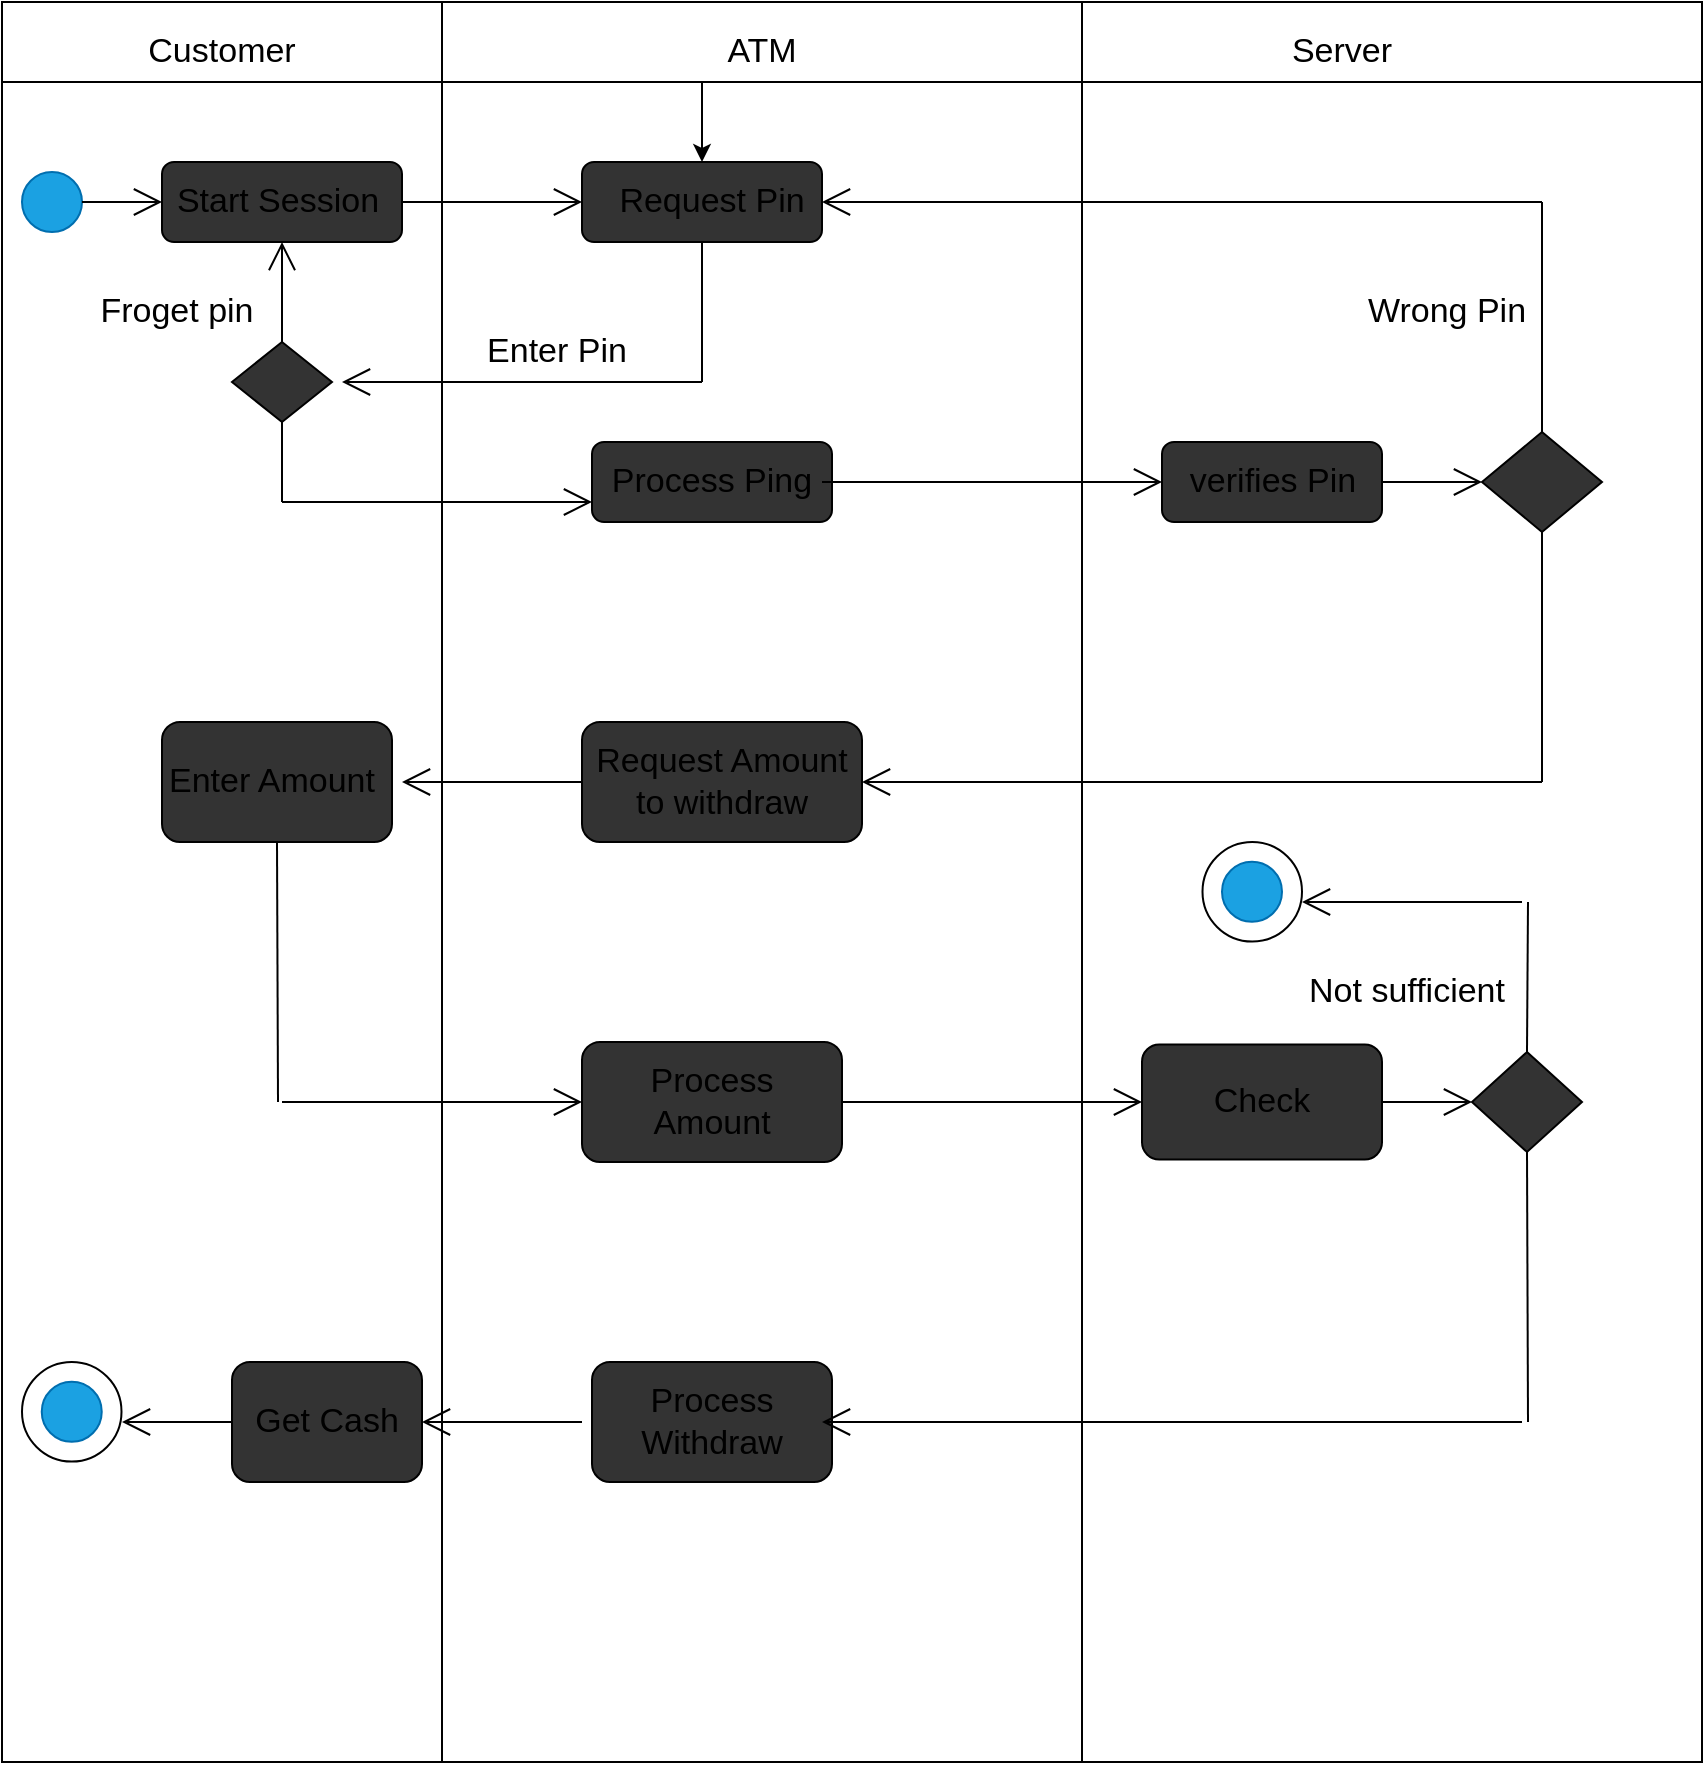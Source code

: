 <mxfile>
    <diagram id="uaXS5OmAu4o08OVWIg0T" name="Page-1">
        <mxGraphModel dx="1717" dy="811" grid="1" gridSize="10" guides="1" tooltips="1" connect="1" arrows="1" fold="1" page="1" pageScale="1" pageWidth="850" pageHeight="1100" math="0" shadow="0">
            <root>
                <mxCell id="0"/>
                <mxCell id="1" parent="0"/>
                <mxCell id="10" value="" style="swimlane;whiteSpace=wrap;html=1;startSize=40;" vertex="1" parent="1">
                    <mxGeometry x="60" y="70" width="850" height="880" as="geometry"/>
                </mxCell>
                <mxCell id="13" value="Customer" style="text;strokeColor=none;align=center;fillColor=none;html=1;verticalAlign=middle;whiteSpace=wrap;rounded=0;fontSize=17;" vertex="1" parent="10">
                    <mxGeometry x="80" y="10" width="60" height="30" as="geometry"/>
                </mxCell>
                <mxCell id="14" value="Server" style="text;strokeColor=none;align=center;fillColor=none;html=1;verticalAlign=middle;whiteSpace=wrap;rounded=0;fontSize=17;" vertex="1" parent="10">
                    <mxGeometry x="640" y="10" width="60" height="30" as="geometry"/>
                </mxCell>
                <mxCell id="15" value="" style="rounded=1;whiteSpace=wrap;html=1;fontSize=17;fillColor=#333333;" vertex="1" parent="10">
                    <mxGeometry x="80" y="80" width="120" height="40" as="geometry"/>
                </mxCell>
                <mxCell id="16" value="" style="ellipse;whiteSpace=wrap;html=1;aspect=fixed;fontSize=17;fillColor=#1ba1e2;fontColor=#ffffff;strokeColor=#006EAF;" vertex="1" parent="10">
                    <mxGeometry x="10" y="85" width="30" height="30" as="geometry"/>
                </mxCell>
                <mxCell id="18" value="" style="endArrow=open;endFill=1;endSize=12;html=1;fontSize=17;exitX=1;exitY=0.5;exitDx=0;exitDy=0;entryX=0;entryY=0.5;entryDx=0;entryDy=0;" edge="1" parent="10" source="16" target="15">
                    <mxGeometry width="160" relative="1" as="geometry">
                        <mxPoint x="320" y="330" as="sourcePoint"/>
                        <mxPoint x="480" y="330" as="targetPoint"/>
                    </mxGeometry>
                </mxCell>
                <mxCell id="19" value="Start Session" style="text;strokeColor=none;align=center;fillColor=none;html=1;verticalAlign=middle;whiteSpace=wrap;rounded=0;fontSize=17;" vertex="1" parent="10">
                    <mxGeometry x="82.5" y="85" width="110" height="30" as="geometry"/>
                </mxCell>
                <mxCell id="20" value="" style="rounded=1;whiteSpace=wrap;html=1;fontSize=17;fillColor=#333333;" vertex="1" parent="10">
                    <mxGeometry x="290" y="80" width="120" height="40" as="geometry"/>
                </mxCell>
                <mxCell id="21" value="Request Pin" style="text;strokeColor=none;align=center;fillColor=none;html=1;verticalAlign=middle;whiteSpace=wrap;rounded=0;fontSize=17;" vertex="1" parent="10">
                    <mxGeometry x="300" y="85" width="110" height="30" as="geometry"/>
                </mxCell>
                <mxCell id="22" value="" style="endArrow=open;endFill=1;endSize=12;html=1;fontSize=17;exitX=1;exitY=0.5;exitDx=0;exitDy=0;entryX=0;entryY=0.5;entryDx=0;entryDy=0;" edge="1" parent="10" source="15" target="20">
                    <mxGeometry width="160" relative="1" as="geometry">
                        <mxPoint x="320" y="310" as="sourcePoint"/>
                        <mxPoint x="480" y="310" as="targetPoint"/>
                    </mxGeometry>
                </mxCell>
                <mxCell id="26" value="" style="rhombus;whiteSpace=wrap;html=1;fontSize=17;fillColor=#333333;" vertex="1" parent="10">
                    <mxGeometry x="115" y="170" width="50" height="40" as="geometry"/>
                </mxCell>
                <mxCell id="29" value="" style="endArrow=open;endFill=1;endSize=12;html=1;fontSize=17;entryX=0.5;entryY=1;entryDx=0;entryDy=0;exitX=0.5;exitY=0;exitDx=0;exitDy=0;" edge="1" parent="10" source="26" target="15">
                    <mxGeometry width="160" relative="1" as="geometry">
                        <mxPoint x="320" y="310" as="sourcePoint"/>
                        <mxPoint x="480" y="310" as="targetPoint"/>
                    </mxGeometry>
                </mxCell>
                <mxCell id="30" value="Enter Pin" style="text;strokeColor=none;align=center;fillColor=none;html=1;verticalAlign=middle;whiteSpace=wrap;rounded=0;fontSize=17;" vertex="1" parent="10">
                    <mxGeometry x="235" y="160" width="85" height="30" as="geometry"/>
                </mxCell>
                <mxCell id="31" value="Froget pin" style="text;strokeColor=none;align=center;fillColor=none;html=1;verticalAlign=middle;whiteSpace=wrap;rounded=0;fontSize=17;" vertex="1" parent="10">
                    <mxGeometry x="45" y="140" width="85" height="30" as="geometry"/>
                </mxCell>
                <mxCell id="32" value="" style="rounded=1;whiteSpace=wrap;html=1;fontSize=17;fillColor=#333333;" vertex="1" parent="10">
                    <mxGeometry x="295" y="220" width="120" height="40" as="geometry"/>
                </mxCell>
                <mxCell id="33" value="Process Ping" style="text;strokeColor=none;align=center;fillColor=none;html=1;verticalAlign=middle;whiteSpace=wrap;rounded=0;fontSize=17;" vertex="1" parent="10">
                    <mxGeometry x="300" y="225" width="110" height="30" as="geometry"/>
                </mxCell>
                <mxCell id="39" value="" style="endArrow=open;endFill=1;endSize=12;html=1;fontSize=17;entryX=0;entryY=0.5;entryDx=0;entryDy=0;exitX=1;exitY=0.5;exitDx=0;exitDy=0;" edge="1" parent="10" source="33" target="46">
                    <mxGeometry width="160" relative="1" as="geometry">
                        <mxPoint x="430" y="240" as="sourcePoint"/>
                        <mxPoint x="470" y="240" as="targetPoint"/>
                    </mxGeometry>
                </mxCell>
                <mxCell id="45" value="Wrong Pin" style="text;strokeColor=none;align=center;fillColor=none;html=1;verticalAlign=middle;whiteSpace=wrap;rounded=0;fontSize=17;" vertex="1" parent="10">
                    <mxGeometry x="680" y="140" width="85" height="30" as="geometry"/>
                </mxCell>
                <mxCell id="46" value="" style="rounded=1;whiteSpace=wrap;html=1;fontSize=17;fillColor=#333333;" vertex="1" parent="10">
                    <mxGeometry x="580" y="220" width="110" height="40" as="geometry"/>
                </mxCell>
                <mxCell id="50" value="verifies Pin" style="text;strokeColor=none;align=center;fillColor=none;html=1;verticalAlign=middle;whiteSpace=wrap;rounded=0;fontSize=17;" vertex="1" parent="10">
                    <mxGeometry x="587.5" y="225" width="95" height="30" as="geometry"/>
                </mxCell>
                <mxCell id="51" value="" style="rounded=1;whiteSpace=wrap;html=1;fontSize=17;fillColor=#333333;" vertex="1" parent="10">
                    <mxGeometry x="290" y="360" width="140" height="60" as="geometry"/>
                </mxCell>
                <mxCell id="52" value="Request Amount to withdraw" style="text;strokeColor=none;align=center;fillColor=none;html=1;verticalAlign=middle;whiteSpace=wrap;rounded=0;fontSize=17;" vertex="1" parent="10">
                    <mxGeometry x="295" y="375" width="130" height="30" as="geometry"/>
                </mxCell>
                <mxCell id="55" value="" style="rounded=1;whiteSpace=wrap;html=1;fontSize=17;fillColor=#333333;" vertex="1" parent="10">
                    <mxGeometry x="80" y="360" width="115" height="60" as="geometry"/>
                </mxCell>
                <mxCell id="56" value="Enter Amount" style="text;strokeColor=none;align=center;fillColor=none;html=1;verticalAlign=middle;whiteSpace=wrap;rounded=0;fontSize=17;" vertex="1" parent="10">
                    <mxGeometry x="70" y="375" width="130" height="30" as="geometry"/>
                </mxCell>
                <mxCell id="57" value="" style="endArrow=open;endFill=1;endSize=12;html=1;fontSize=17;entryX=1;entryY=0.5;entryDx=0;entryDy=0;exitX=0;exitY=0.5;exitDx=0;exitDy=0;" edge="1" parent="10" source="51" target="56">
                    <mxGeometry width="160" relative="1" as="geometry">
                        <mxPoint x="290" y="300" as="sourcePoint"/>
                        <mxPoint x="450" y="300" as="targetPoint"/>
                    </mxGeometry>
                </mxCell>
                <mxCell id="58" value="" style="rounded=1;whiteSpace=wrap;html=1;fontSize=17;fillColor=#333333;" vertex="1" parent="10">
                    <mxGeometry x="290" y="520" width="130" height="60" as="geometry"/>
                </mxCell>
                <mxCell id="59" value="Process Amount" style="text;strokeColor=none;align=center;fillColor=none;html=1;verticalAlign=middle;whiteSpace=wrap;rounded=0;fontSize=17;" vertex="1" parent="10">
                    <mxGeometry x="300" y="535" width="110" height="30" as="geometry"/>
                </mxCell>
                <mxCell id="60" value="" style="rounded=1;whiteSpace=wrap;html=1;fontSize=17;fillColor=#333333;" vertex="1" parent="10">
                    <mxGeometry x="570" y="521.25" width="120" height="57.5" as="geometry"/>
                </mxCell>
                <mxCell id="61" value="Check" style="text;strokeColor=none;align=center;fillColor=none;html=1;verticalAlign=middle;whiteSpace=wrap;rounded=0;fontSize=17;" vertex="1" parent="10">
                    <mxGeometry x="571.25" y="526.25" width="117.5" height="47.5" as="geometry"/>
                </mxCell>
                <mxCell id="65" value="" style="endArrow=open;endFill=1;endSize=12;html=1;fontSize=17;entryX=0;entryY=0.5;entryDx=0;entryDy=0;exitX=1;exitY=0.5;exitDx=0;exitDy=0;" edge="1" parent="10" source="58" target="60">
                    <mxGeometry width="160" relative="1" as="geometry">
                        <mxPoint x="420" y="555" as="sourcePoint"/>
                        <mxPoint x="470" y="555" as="targetPoint"/>
                    </mxGeometry>
                </mxCell>
                <mxCell id="70" value="" style="rhombus;whiteSpace=wrap;html=1;fontSize=17;fillColor=#333333;" vertex="1" parent="10">
                    <mxGeometry x="740" y="215" width="60" height="50" as="geometry"/>
                </mxCell>
                <mxCell id="74" value="" style="rhombus;whiteSpace=wrap;html=1;fontSize=17;fillColor=#333333;" vertex="1" parent="10">
                    <mxGeometry x="735" y="525" width="55" height="50" as="geometry"/>
                </mxCell>
                <mxCell id="75" value="" style="endArrow=open;endFill=1;endSize=12;html=1;fontSize=17;entryX=0;entryY=0.5;entryDx=0;entryDy=0;exitX=1;exitY=0.5;exitDx=0;exitDy=0;" edge="1" parent="10" source="60" target="74">
                    <mxGeometry width="160" relative="1" as="geometry">
                        <mxPoint x="350" y="500" as="sourcePoint"/>
                        <mxPoint x="510" y="500" as="targetPoint"/>
                    </mxGeometry>
                </mxCell>
                <mxCell id="79" value="" style="rounded=1;whiteSpace=wrap;html=1;fontSize=17;fillColor=#333333;" vertex="1" parent="10">
                    <mxGeometry x="295" y="680" width="120" height="60" as="geometry"/>
                </mxCell>
                <mxCell id="81" value="Process Withdraw" style="text;strokeColor=none;align=center;fillColor=none;html=1;verticalAlign=middle;whiteSpace=wrap;rounded=0;fontSize=17;" vertex="1" parent="10">
                    <mxGeometry x="300" y="695" width="110" height="30" as="geometry"/>
                </mxCell>
                <mxCell id="84" value="Not&amp;nbsp;sufficient" style="text;strokeColor=none;align=center;fillColor=none;html=1;verticalAlign=middle;whiteSpace=wrap;rounded=0;fontSize=17;" vertex="1" parent="10">
                    <mxGeometry x="650" y="480" width="105" height="30" as="geometry"/>
                </mxCell>
                <mxCell id="85" value="" style="rounded=1;whiteSpace=wrap;html=1;fontSize=17;fillColor=#333333;" vertex="1" parent="10">
                    <mxGeometry x="115" y="680" width="95" height="60" as="geometry"/>
                </mxCell>
                <mxCell id="86" value="Get Cash" style="text;strokeColor=none;align=center;fillColor=none;html=1;verticalAlign=middle;whiteSpace=wrap;rounded=0;fontSize=17;" vertex="1" parent="10">
                    <mxGeometry x="115" y="695" width="95" height="30" as="geometry"/>
                </mxCell>
                <mxCell id="92" value="" style="ellipse;whiteSpace=wrap;html=1;aspect=fixed;fontSize=17;fillColor=none;fillStyle=auto;" vertex="1" parent="10">
                    <mxGeometry x="600.25" y="420" width="49.75" height="49.75" as="geometry"/>
                </mxCell>
                <mxCell id="97" value="" style="ellipse;whiteSpace=wrap;html=1;aspect=fixed;fontSize=17;fillColor=none;fillStyle=auto;" vertex="1" parent="10">
                    <mxGeometry x="10" y="680" width="49.75" height="49.75" as="geometry"/>
                </mxCell>
                <mxCell id="103" style="edgeStyle=none;html=1;exitX=0;exitY=1;exitDx=0;exitDy=0;fontSize=17;" edge="1" parent="10" source="99" target="20">
                    <mxGeometry relative="1" as="geometry"/>
                </mxCell>
                <mxCell id="99" value="ATM" style="text;strokeColor=none;align=center;fillColor=none;html=1;verticalAlign=middle;whiteSpace=wrap;rounded=0;fontSize=17;" vertex="1" parent="10">
                    <mxGeometry x="350" y="10" width="60" height="30" as="geometry"/>
                </mxCell>
                <mxCell id="101" value="" style="ellipse;whiteSpace=wrap;html=1;aspect=fixed;fontSize=17;fillColor=#1ba1e2;fontColor=#ffffff;strokeColor=#006EAF;" vertex="1" parent="10">
                    <mxGeometry x="19.87" y="689.88" width="30" height="30" as="geometry"/>
                </mxCell>
                <mxCell id="102" value="" style="ellipse;whiteSpace=wrap;html=1;aspect=fixed;fontSize=17;fillColor=#1ba1e2;fontColor=#ffffff;strokeColor=#006EAF;" vertex="1" parent="10">
                    <mxGeometry x="610" y="429.87" width="30" height="30" as="geometry"/>
                </mxCell>
                <mxCell id="11" value="" style="endArrow=none;html=1;" edge="1" parent="1">
                    <mxGeometry width="50" height="50" relative="1" as="geometry">
                        <mxPoint x="280" y="950" as="sourcePoint"/>
                        <mxPoint x="280" y="70" as="targetPoint"/>
                    </mxGeometry>
                </mxCell>
                <mxCell id="12" value="" style="endArrow=none;html=1;" edge="1" parent="1">
                    <mxGeometry width="50" height="50" relative="1" as="geometry">
                        <mxPoint x="600" y="950" as="sourcePoint"/>
                        <mxPoint x="600" y="70" as="targetPoint"/>
                    </mxGeometry>
                </mxCell>
                <mxCell id="27" value="" style="endArrow=none;html=1;fontSize=17;entryX=0.5;entryY=1;entryDx=0;entryDy=0;" edge="1" parent="1" target="20">
                    <mxGeometry width="50" height="50" relative="1" as="geometry">
                        <mxPoint x="410" y="260" as="sourcePoint"/>
                        <mxPoint x="480" y="360" as="targetPoint"/>
                    </mxGeometry>
                </mxCell>
                <mxCell id="28" value="" style="endArrow=open;endFill=1;endSize=12;html=1;fontSize=17;" edge="1" parent="1">
                    <mxGeometry width="160" relative="1" as="geometry">
                        <mxPoint x="410" y="260" as="sourcePoint"/>
                        <mxPoint x="230" y="260" as="targetPoint"/>
                    </mxGeometry>
                </mxCell>
                <mxCell id="34" value="" style="endArrow=none;html=1;fontSize=17;entryX=0.5;entryY=1;entryDx=0;entryDy=0;" edge="1" parent="1" target="26">
                    <mxGeometry width="50" height="50" relative="1" as="geometry">
                        <mxPoint x="200" y="320" as="sourcePoint"/>
                        <mxPoint x="480" y="350" as="targetPoint"/>
                    </mxGeometry>
                </mxCell>
                <mxCell id="35" value="" style="endArrow=open;endFill=1;endSize=12;html=1;fontSize=17;entryX=0;entryY=0.75;entryDx=0;entryDy=0;" edge="1" parent="1" target="32">
                    <mxGeometry width="160" relative="1" as="geometry">
                        <mxPoint x="200" y="320" as="sourcePoint"/>
                        <mxPoint x="540" y="370" as="targetPoint"/>
                    </mxGeometry>
                </mxCell>
                <mxCell id="44" style="edgeStyle=none;html=1;exitX=1;exitY=0.5;exitDx=0;exitDy=0;fontSize=17;" edge="1" parent="1">
                    <mxGeometry relative="1" as="geometry">
                        <mxPoint x="590" y="310" as="targetPoint"/>
                        <mxPoint x="590" y="310" as="sourcePoint"/>
                    </mxGeometry>
                </mxCell>
                <mxCell id="48" value="" style="endArrow=open;endFill=1;endSize=12;html=1;fontSize=17;entryX=1;entryY=0.5;entryDx=0;entryDy=0;" edge="1" parent="1" target="20">
                    <mxGeometry width="160" relative="1" as="geometry">
                        <mxPoint x="830" y="170" as="sourcePoint"/>
                        <mxPoint x="480" y="170" as="targetPoint"/>
                        <Array as="points"/>
                    </mxGeometry>
                </mxCell>
                <mxCell id="54" value="" style="endArrow=open;endFill=1;endSize=12;html=1;fontSize=17;entryX=1;entryY=0.5;entryDx=0;entryDy=0;" edge="1" parent="1" target="51">
                    <mxGeometry width="160" relative="1" as="geometry">
                        <mxPoint x="830" y="460" as="sourcePoint"/>
                        <mxPoint x="540" y="380" as="targetPoint"/>
                    </mxGeometry>
                </mxCell>
                <mxCell id="62" value="" style="endArrow=none;html=1;fontSize=17;entryX=0.5;entryY=1;entryDx=0;entryDy=0;" edge="1" parent="1" target="55">
                    <mxGeometry width="50" height="50" relative="1" as="geometry">
                        <mxPoint x="198" y="620" as="sourcePoint"/>
                        <mxPoint x="450" y="570" as="targetPoint"/>
                    </mxGeometry>
                </mxCell>
                <mxCell id="63" value="" style="endArrow=open;endFill=1;endSize=12;html=1;fontSize=17;entryX=0;entryY=0.5;entryDx=0;entryDy=0;" edge="1" parent="1" target="58">
                    <mxGeometry width="160" relative="1" as="geometry">
                        <mxPoint x="200" y="620" as="sourcePoint"/>
                        <mxPoint x="350" y="570" as="targetPoint"/>
                    </mxGeometry>
                </mxCell>
                <mxCell id="71" value="" style="endArrow=none;html=1;fontSize=17;exitX=0.5;exitY=0;exitDx=0;exitDy=0;" edge="1" parent="1" source="70">
                    <mxGeometry width="50" height="50" relative="1" as="geometry">
                        <mxPoint x="460" y="360" as="sourcePoint"/>
                        <mxPoint x="830" y="170" as="targetPoint"/>
                    </mxGeometry>
                </mxCell>
                <mxCell id="72" value="" style="endArrow=open;endFill=1;endSize=12;html=1;fontSize=17;" edge="1" parent="1" target="70">
                    <mxGeometry width="160" relative="1" as="geometry">
                        <mxPoint x="750" y="310" as="sourcePoint"/>
                        <mxPoint x="570" y="330" as="targetPoint"/>
                    </mxGeometry>
                </mxCell>
                <mxCell id="73" value="" style="endArrow=none;html=1;fontSize=17;entryX=0.5;entryY=1;entryDx=0;entryDy=0;" edge="1" parent="1" target="70">
                    <mxGeometry width="50" height="50" relative="1" as="geometry">
                        <mxPoint x="830" y="460" as="sourcePoint"/>
                        <mxPoint x="510" y="430" as="targetPoint"/>
                    </mxGeometry>
                </mxCell>
                <mxCell id="76" value="" style="endArrow=none;html=1;fontSize=17;entryX=0.5;entryY=0;entryDx=0;entryDy=0;" edge="1" parent="1" target="74">
                    <mxGeometry width="50" height="50" relative="1" as="geometry">
                        <mxPoint x="823" y="520" as="sourcePoint"/>
                        <mxPoint x="520" y="560" as="targetPoint"/>
                    </mxGeometry>
                </mxCell>
                <mxCell id="82" value="" style="endArrow=none;html=1;fontSize=17;entryX=0.5;entryY=1;entryDx=0;entryDy=0;" edge="1" parent="1" target="74">
                    <mxGeometry width="50" height="50" relative="1" as="geometry">
                        <mxPoint x="823" y="780" as="sourcePoint"/>
                        <mxPoint x="520" y="670" as="targetPoint"/>
                    </mxGeometry>
                </mxCell>
                <mxCell id="83" value="" style="endArrow=open;endFill=1;endSize=12;html=1;fontSize=17;entryX=1;entryY=0.5;entryDx=0;entryDy=0;" edge="1" parent="1" target="81">
                    <mxGeometry width="160" relative="1" as="geometry">
                        <mxPoint x="820" y="780" as="sourcePoint"/>
                        <mxPoint x="570" y="700" as="targetPoint"/>
                    </mxGeometry>
                </mxCell>
                <mxCell id="87" value="" style="endArrow=open;endFill=1;endSize=12;html=1;fontSize=17;entryX=1;entryY=0.5;entryDx=0;entryDy=0;" edge="1" parent="1" target="86">
                    <mxGeometry width="160" relative="1" as="geometry">
                        <mxPoint x="350" y="780" as="sourcePoint"/>
                        <mxPoint x="570" y="710" as="targetPoint"/>
                    </mxGeometry>
                </mxCell>
                <mxCell id="89" value="" style="endArrow=open;endFill=1;endSize=12;html=1;fontSize=17;" edge="1" parent="1">
                    <mxGeometry width="160" relative="1" as="geometry">
                        <mxPoint x="820" y="520" as="sourcePoint"/>
                        <mxPoint x="710" y="520" as="targetPoint"/>
                    </mxGeometry>
                </mxCell>
                <mxCell id="96" value="" style="endArrow=open;endFill=1;endSize=12;html=1;fontSize=17;exitX=0;exitY=0.5;exitDx=0;exitDy=0;" edge="1" parent="1" source="85">
                    <mxGeometry width="160" relative="1" as="geometry">
                        <mxPoint x="340" y="710" as="sourcePoint"/>
                        <mxPoint x="120" y="780" as="targetPoint"/>
                    </mxGeometry>
                </mxCell>
            </root>
        </mxGraphModel>
    </diagram>
</mxfile>